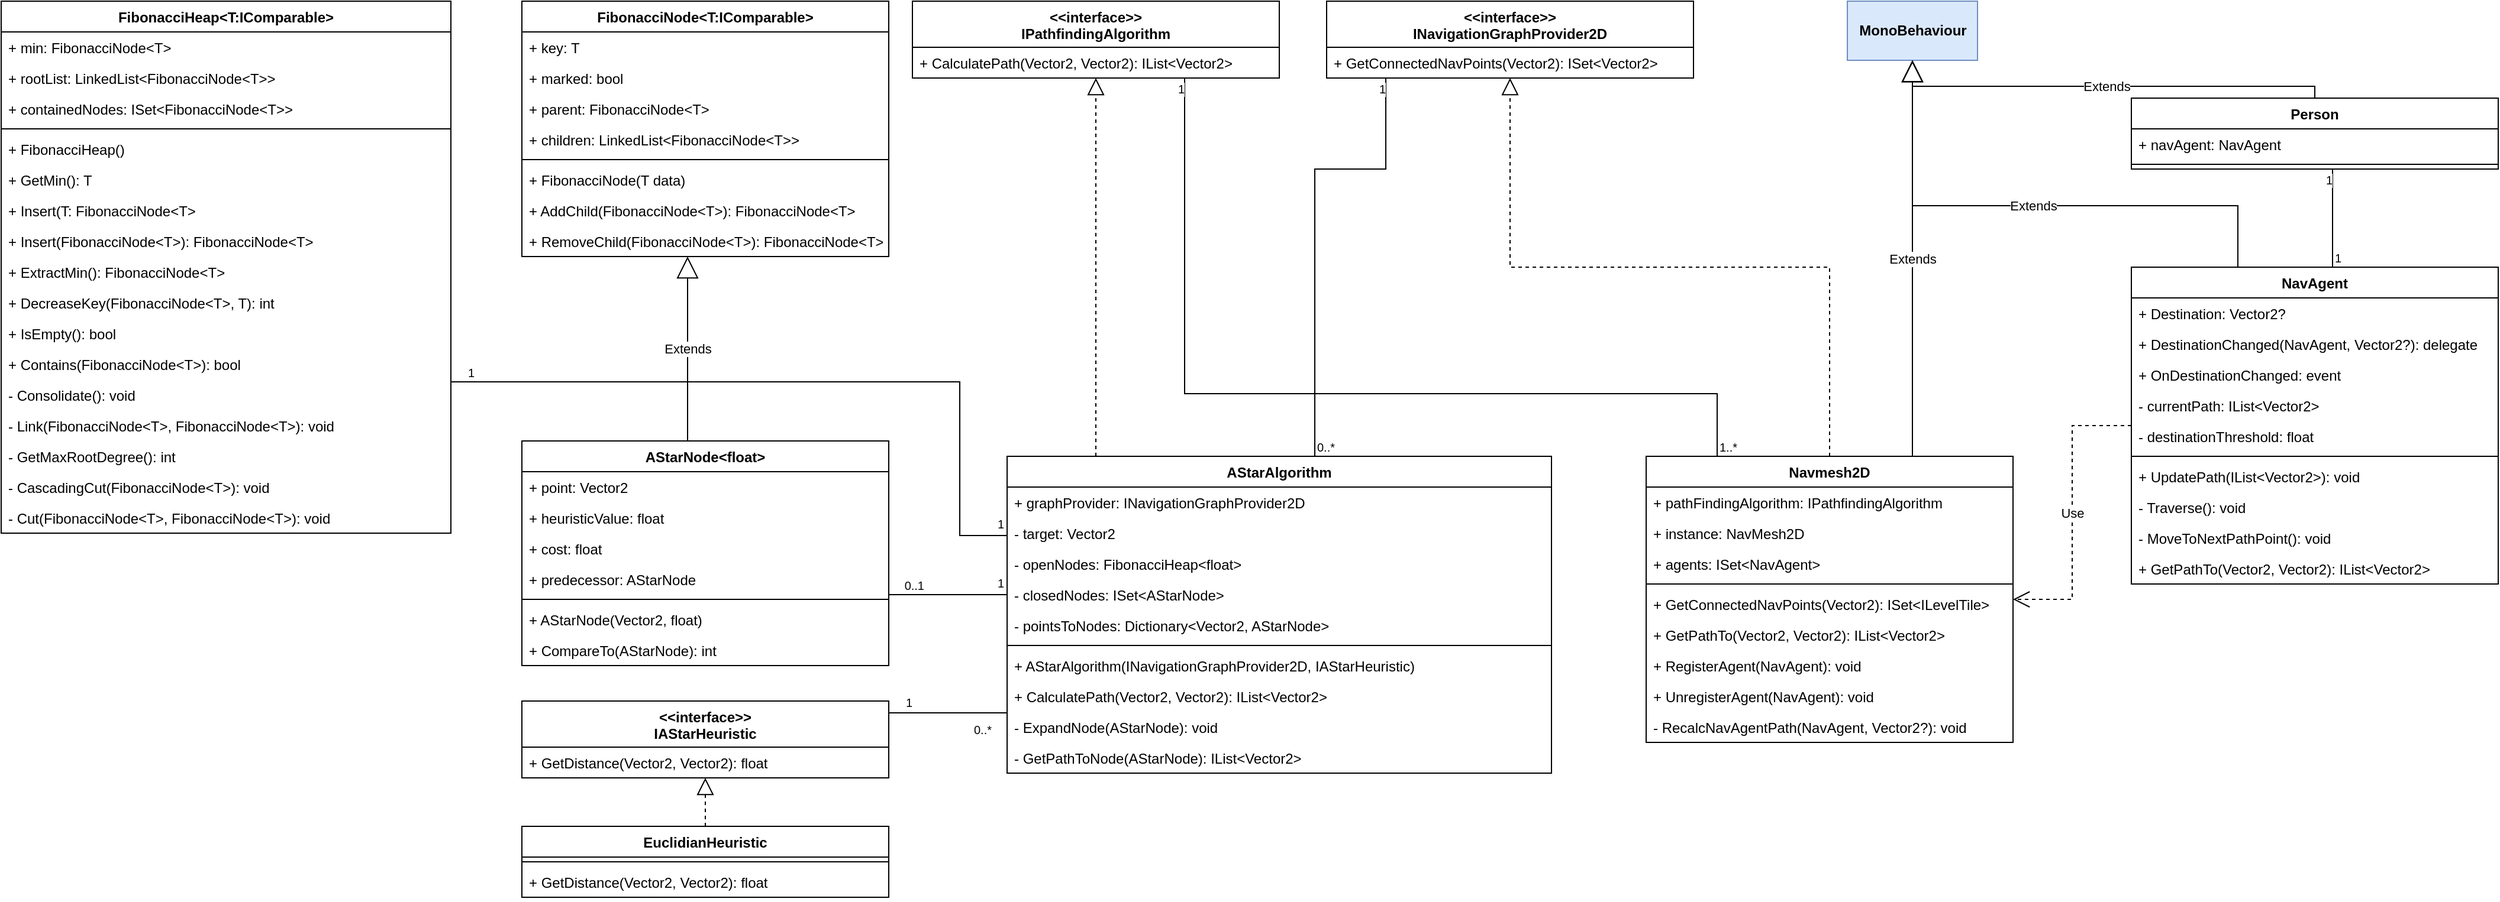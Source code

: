 <mxfile pages="1" version="11.2.8" type="device"><diagram id="6urIaaxvQdnRimiBS9U9" name="Page-1"><mxGraphModel dx="2062" dy="1151" grid="1" gridSize="10" guides="1" tooltips="1" connect="1" arrows="1" fold="1" page="1" pageScale="1" pageWidth="1169" pageHeight="827" math="0" shadow="0"><root><mxCell id="0"/><mxCell id="1" parent="0"/><mxCell id="Z6nswQgj0rCWHv9vWokq-5" value="FibonacciNode&lt;T:IComparable&gt;" style="swimlane;fontStyle=1;align=center;verticalAlign=top;childLayout=stackLayout;horizontal=1;startSize=26;horizontalStack=0;resizeParent=1;resizeParentMax=0;resizeLast=0;collapsible=1;marginBottom=0;" parent="1" vertex="1"><mxGeometry x="480" y="38" width="310" height="216" as="geometry"/></mxCell><mxCell id="Z6nswQgj0rCWHv9vWokq-6" value="+ key: T" style="text;strokeColor=none;fillColor=none;align=left;verticalAlign=top;spacingLeft=4;spacingRight=4;overflow=hidden;rotatable=0;points=[[0,0.5],[1,0.5]];portConstraint=eastwest;" parent="Z6nswQgj0rCWHv9vWokq-5" vertex="1"><mxGeometry y="26" width="310" height="26" as="geometry"/></mxCell><mxCell id="Z6nswQgj0rCWHv9vWokq-10" value="+ marked: bool" style="text;strokeColor=none;fillColor=none;align=left;verticalAlign=top;spacingLeft=4;spacingRight=4;overflow=hidden;rotatable=0;points=[[0,0.5],[1,0.5]];portConstraint=eastwest;" parent="Z6nswQgj0rCWHv9vWokq-5" vertex="1"><mxGeometry y="52" width="310" height="26" as="geometry"/></mxCell><mxCell id="Z6nswQgj0rCWHv9vWokq-9" value="+ parent: FibonacciNode&lt;T&gt;" style="text;strokeColor=none;fillColor=none;align=left;verticalAlign=top;spacingLeft=4;spacingRight=4;overflow=hidden;rotatable=0;points=[[0,0.5],[1,0.5]];portConstraint=eastwest;" parent="Z6nswQgj0rCWHv9vWokq-5" vertex="1"><mxGeometry y="78" width="310" height="26" as="geometry"/></mxCell><mxCell id="Z6nswQgj0rCWHv9vWokq-11" value="+ children: LinkedList&lt;FibonacciNode&lt;T&gt;&gt;" style="text;strokeColor=none;fillColor=none;align=left;verticalAlign=top;spacingLeft=4;spacingRight=4;overflow=hidden;rotatable=0;points=[[0,0.5],[1,0.5]];portConstraint=eastwest;" parent="Z6nswQgj0rCWHv9vWokq-5" vertex="1"><mxGeometry y="104" width="310" height="26" as="geometry"/></mxCell><mxCell id="Z6nswQgj0rCWHv9vWokq-7" value="" style="line;strokeWidth=1;fillColor=none;align=left;verticalAlign=middle;spacingTop=-1;spacingLeft=3;spacingRight=3;rotatable=0;labelPosition=right;points=[];portConstraint=eastwest;" parent="Z6nswQgj0rCWHv9vWokq-5" vertex="1"><mxGeometry y="130" width="310" height="8" as="geometry"/></mxCell><mxCell id="Z6nswQgj0rCWHv9vWokq-8" value="+ FibonacciNode(T data)" style="text;strokeColor=none;fillColor=none;align=left;verticalAlign=top;spacingLeft=4;spacingRight=4;overflow=hidden;rotatable=0;points=[[0,0.5],[1,0.5]];portConstraint=eastwest;" parent="Z6nswQgj0rCWHv9vWokq-5" vertex="1"><mxGeometry y="138" width="310" height="26" as="geometry"/></mxCell><mxCell id="Z6nswQgj0rCWHv9vWokq-12" value="+ AddChild(FibonacciNode&lt;T&gt;): FibonacciNode&lt;T&gt;" style="text;strokeColor=none;fillColor=none;align=left;verticalAlign=top;spacingLeft=4;spacingRight=4;overflow=hidden;rotatable=0;points=[[0,0.5],[1,0.5]];portConstraint=eastwest;" parent="Z6nswQgj0rCWHv9vWokq-5" vertex="1"><mxGeometry y="164" width="310" height="26" as="geometry"/></mxCell><mxCell id="Z6nswQgj0rCWHv9vWokq-13" value="+ RemoveChild(FibonacciNode&lt;T&gt;): FibonacciNode&lt;T&gt;" style="text;strokeColor=none;fillColor=none;align=left;verticalAlign=top;spacingLeft=4;spacingRight=4;overflow=hidden;rotatable=0;points=[[0,0.5],[1,0.5]];portConstraint=eastwest;" parent="Z6nswQgj0rCWHv9vWokq-5" vertex="1"><mxGeometry y="190" width="310" height="26" as="geometry"/></mxCell><mxCell id="Z6nswQgj0rCWHv9vWokq-14" value="FibonacciHeap&lt;T:IComparable&gt;" style="swimlane;fontStyle=1;align=center;verticalAlign=top;childLayout=stackLayout;horizontal=1;startSize=26;horizontalStack=0;resizeParent=1;resizeParentMax=0;resizeLast=0;collapsible=1;marginBottom=0;" parent="1" vertex="1"><mxGeometry x="40" y="38" width="380" height="450" as="geometry"/></mxCell><mxCell id="Z6nswQgj0rCWHv9vWokq-17" value="+ min: FibonacciNode&lt;T&gt;" style="text;strokeColor=none;fillColor=none;align=left;verticalAlign=top;spacingLeft=4;spacingRight=4;overflow=hidden;rotatable=0;points=[[0,0.5],[1,0.5]];portConstraint=eastwest;" parent="Z6nswQgj0rCWHv9vWokq-14" vertex="1"><mxGeometry y="26" width="380" height="26" as="geometry"/></mxCell><mxCell id="Z6nswQgj0rCWHv9vWokq-18" value="+ rootList: LinkedList&lt;FibonacciNode&lt;T&gt;&gt;" style="text;strokeColor=none;fillColor=none;align=left;verticalAlign=top;spacingLeft=4;spacingRight=4;overflow=hidden;rotatable=0;points=[[0,0.5],[1,0.5]];portConstraint=eastwest;" parent="Z6nswQgj0rCWHv9vWokq-14" vertex="1"><mxGeometry y="52" width="380" height="26" as="geometry"/></mxCell><mxCell id="Z6nswQgj0rCWHv9vWokq-23" value="+ containedNodes: ISet&lt;FibonacciNode&lt;T&gt;&gt;" style="text;strokeColor=none;fillColor=none;align=left;verticalAlign=top;spacingLeft=4;spacingRight=4;overflow=hidden;rotatable=0;points=[[0,0.5],[1,0.5]];portConstraint=eastwest;" parent="Z6nswQgj0rCWHv9vWokq-14" vertex="1"><mxGeometry y="78" width="380" height="26" as="geometry"/></mxCell><mxCell id="Z6nswQgj0rCWHv9vWokq-19" value="" style="line;strokeWidth=1;fillColor=none;align=left;verticalAlign=middle;spacingTop=-1;spacingLeft=3;spacingRight=3;rotatable=0;labelPosition=right;points=[];portConstraint=eastwest;" parent="Z6nswQgj0rCWHv9vWokq-14" vertex="1"><mxGeometry y="104" width="380" height="8" as="geometry"/></mxCell><mxCell id="Z6nswQgj0rCWHv9vWokq-20" value="+ FibonacciHeap()" style="text;strokeColor=none;fillColor=none;align=left;verticalAlign=top;spacingLeft=4;spacingRight=4;overflow=hidden;rotatable=0;points=[[0,0.5],[1,0.5]];portConstraint=eastwest;" parent="Z6nswQgj0rCWHv9vWokq-14" vertex="1"><mxGeometry y="112" width="380" height="26" as="geometry"/></mxCell><mxCell id="Z6nswQgj0rCWHv9vWokq-21" value="+ GetMin(): T" style="text;strokeColor=none;fillColor=none;align=left;verticalAlign=top;spacingLeft=4;spacingRight=4;overflow=hidden;rotatable=0;points=[[0,0.5],[1,0.5]];portConstraint=eastwest;" parent="Z6nswQgj0rCWHv9vWokq-14" vertex="1"><mxGeometry y="138" width="380" height="26" as="geometry"/></mxCell><mxCell id="Z6nswQgj0rCWHv9vWokq-24" value="+ Insert(T: FibonacciNode&lt;T&gt;" style="text;strokeColor=none;fillColor=none;align=left;verticalAlign=top;spacingLeft=4;spacingRight=4;overflow=hidden;rotatable=0;points=[[0,0.5],[1,0.5]];portConstraint=eastwest;" parent="Z6nswQgj0rCWHv9vWokq-14" vertex="1"><mxGeometry y="164" width="380" height="26" as="geometry"/></mxCell><mxCell id="Z6nswQgj0rCWHv9vWokq-22" value="+ Insert(FibonacciNode&lt;T&gt;): FibonacciNode&lt;T&gt;" style="text;strokeColor=none;fillColor=none;align=left;verticalAlign=top;spacingLeft=4;spacingRight=4;overflow=hidden;rotatable=0;points=[[0,0.5],[1,0.5]];portConstraint=eastwest;" parent="Z6nswQgj0rCWHv9vWokq-14" vertex="1"><mxGeometry y="190" width="380" height="26" as="geometry"/></mxCell><mxCell id="Z6nswQgj0rCWHv9vWokq-25" value="+ ExtractMin(): FibonacciNode&lt;T&gt;" style="text;strokeColor=none;fillColor=none;align=left;verticalAlign=top;spacingLeft=4;spacingRight=4;overflow=hidden;rotatable=0;points=[[0,0.5],[1,0.5]];portConstraint=eastwest;" parent="Z6nswQgj0rCWHv9vWokq-14" vertex="1"><mxGeometry y="216" width="380" height="26" as="geometry"/></mxCell><mxCell id="Z6nswQgj0rCWHv9vWokq-29" value="+ DecreaseKey(FibonacciNode&lt;T&gt;, T): int" style="text;strokeColor=none;fillColor=none;align=left;verticalAlign=top;spacingLeft=4;spacingRight=4;overflow=hidden;rotatable=0;points=[[0,0.5],[1,0.5]];portConstraint=eastwest;" parent="Z6nswQgj0rCWHv9vWokq-14" vertex="1"><mxGeometry y="242" width="380" height="26" as="geometry"/></mxCell><mxCell id="Z6nswQgj0rCWHv9vWokq-32" value="+ IsEmpty(): bool" style="text;strokeColor=none;fillColor=none;align=left;verticalAlign=top;spacingLeft=4;spacingRight=4;overflow=hidden;rotatable=0;points=[[0,0.5],[1,0.5]];portConstraint=eastwest;" parent="Z6nswQgj0rCWHv9vWokq-14" vertex="1"><mxGeometry y="268" width="380" height="26" as="geometry"/></mxCell><mxCell id="Z6nswQgj0rCWHv9vWokq-33" value="+ Contains(FibonacciNode&lt;T&gt;): bool" style="text;strokeColor=none;fillColor=none;align=left;verticalAlign=top;spacingLeft=4;spacingRight=4;overflow=hidden;rotatable=0;points=[[0,0.5],[1,0.5]];portConstraint=eastwest;" parent="Z6nswQgj0rCWHv9vWokq-14" vertex="1"><mxGeometry y="294" width="380" height="26" as="geometry"/></mxCell><mxCell id="Z6nswQgj0rCWHv9vWokq-26" value="- Consolidate(): void" style="text;strokeColor=none;fillColor=none;align=left;verticalAlign=top;spacingLeft=4;spacingRight=4;overflow=hidden;rotatable=0;points=[[0,0.5],[1,0.5]];portConstraint=eastwest;" parent="Z6nswQgj0rCWHv9vWokq-14" vertex="1"><mxGeometry y="320" width="380" height="26" as="geometry"/></mxCell><mxCell id="Z6nswQgj0rCWHv9vWokq-27" value="- Link(FibonacciNode&lt;T&gt;, FibonacciNode&lt;T&gt;): void" style="text;strokeColor=none;fillColor=none;align=left;verticalAlign=top;spacingLeft=4;spacingRight=4;overflow=hidden;rotatable=0;points=[[0,0.5],[1,0.5]];portConstraint=eastwest;" parent="Z6nswQgj0rCWHv9vWokq-14" vertex="1"><mxGeometry y="346" width="380" height="26" as="geometry"/></mxCell><mxCell id="Z6nswQgj0rCWHv9vWokq-28" value="- GetMaxRootDegree(): int" style="text;strokeColor=none;fillColor=none;align=left;verticalAlign=top;spacingLeft=4;spacingRight=4;overflow=hidden;rotatable=0;points=[[0,0.5],[1,0.5]];portConstraint=eastwest;" parent="Z6nswQgj0rCWHv9vWokq-14" vertex="1"><mxGeometry y="372" width="380" height="26" as="geometry"/></mxCell><mxCell id="Z6nswQgj0rCWHv9vWokq-30" value="- CascadingCut(FibonacciNode&lt;T&gt;): void" style="text;strokeColor=none;fillColor=none;align=left;verticalAlign=top;spacingLeft=4;spacingRight=4;overflow=hidden;rotatable=0;points=[[0,0.5],[1,0.5]];portConstraint=eastwest;" parent="Z6nswQgj0rCWHv9vWokq-14" vertex="1"><mxGeometry y="398" width="380" height="26" as="geometry"/></mxCell><mxCell id="Z6nswQgj0rCWHv9vWokq-31" value="- Cut(FibonacciNode&lt;T&gt;, FibonacciNode&lt;T&gt;): void" style="text;strokeColor=none;fillColor=none;align=left;verticalAlign=top;spacingLeft=4;spacingRight=4;overflow=hidden;rotatable=0;points=[[0,0.5],[1,0.5]];portConstraint=eastwest;" parent="Z6nswQgj0rCWHv9vWokq-14" vertex="1"><mxGeometry y="424" width="380" height="26" as="geometry"/></mxCell><mxCell id="Z6nswQgj0rCWHv9vWokq-34" value="AStarNode&lt;float&gt;" style="swimlane;fontStyle=1;align=center;verticalAlign=top;childLayout=stackLayout;horizontal=1;startSize=26;horizontalStack=0;resizeParent=1;resizeParentMax=0;resizeLast=0;collapsible=1;marginBottom=0;" parent="1" vertex="1"><mxGeometry x="480" y="410" width="310" height="190" as="geometry"/></mxCell><mxCell id="Z6nswQgj0rCWHv9vWokq-35" value="+ point: Vector2" style="text;strokeColor=none;fillColor=none;align=left;verticalAlign=top;spacingLeft=4;spacingRight=4;overflow=hidden;rotatable=0;points=[[0,0.5],[1,0.5]];portConstraint=eastwest;" parent="Z6nswQgj0rCWHv9vWokq-34" vertex="1"><mxGeometry y="26" width="310" height="26" as="geometry"/></mxCell><mxCell id="Z6nswQgj0rCWHv9vWokq-36" value="+ heuristicValue: float" style="text;strokeColor=none;fillColor=none;align=left;verticalAlign=top;spacingLeft=4;spacingRight=4;overflow=hidden;rotatable=0;points=[[0,0.5],[1,0.5]];portConstraint=eastwest;" parent="Z6nswQgj0rCWHv9vWokq-34" vertex="1"><mxGeometry y="52" width="310" height="26" as="geometry"/></mxCell><mxCell id="Z6nswQgj0rCWHv9vWokq-37" value="+ cost: float" style="text;strokeColor=none;fillColor=none;align=left;verticalAlign=top;spacingLeft=4;spacingRight=4;overflow=hidden;rotatable=0;points=[[0,0.5],[1,0.5]];portConstraint=eastwest;" parent="Z6nswQgj0rCWHv9vWokq-34" vertex="1"><mxGeometry y="78" width="310" height="26" as="geometry"/></mxCell><mxCell id="Z6nswQgj0rCWHv9vWokq-44" value="+ predecessor: AStarNode" style="text;strokeColor=none;fillColor=none;align=left;verticalAlign=top;spacingLeft=4;spacingRight=4;overflow=hidden;rotatable=0;points=[[0,0.5],[1,0.5]];portConstraint=eastwest;" parent="Z6nswQgj0rCWHv9vWokq-34" vertex="1"><mxGeometry y="104" width="310" height="26" as="geometry"/></mxCell><mxCell id="Z6nswQgj0rCWHv9vWokq-39" value="" style="line;strokeWidth=1;fillColor=none;align=left;verticalAlign=middle;spacingTop=-1;spacingLeft=3;spacingRight=3;rotatable=0;labelPosition=right;points=[];portConstraint=eastwest;" parent="Z6nswQgj0rCWHv9vWokq-34" vertex="1"><mxGeometry y="130" width="310" height="8" as="geometry"/></mxCell><mxCell id="7oXyHDRV0Cm59kHXF1en-1" value="+ AStarNode(Vector2, float)" style="text;strokeColor=none;fillColor=none;align=left;verticalAlign=top;spacingLeft=4;spacingRight=4;overflow=hidden;rotatable=0;points=[[0,0.5],[1,0.5]];portConstraint=eastwest;" parent="Z6nswQgj0rCWHv9vWokq-34" vertex="1"><mxGeometry y="138" width="310" height="26" as="geometry"/></mxCell><mxCell id="Z6nswQgj0rCWHv9vWokq-40" value="+ CompareTo(AStarNode): int" style="text;strokeColor=none;fillColor=none;align=left;verticalAlign=top;spacingLeft=4;spacingRight=4;overflow=hidden;rotatable=0;points=[[0,0.5],[1,0.5]];portConstraint=eastwest;" parent="Z6nswQgj0rCWHv9vWokq-34" vertex="1"><mxGeometry y="164" width="310" height="26" as="geometry"/></mxCell><mxCell id="Z6nswQgj0rCWHv9vWokq-43" value="Extends" style="endArrow=block;endSize=16;endFill=0;html=1;edgeStyle=orthogonalEdgeStyle;rounded=0;" parent="1" source="Z6nswQgj0rCWHv9vWokq-34" target="Z6nswQgj0rCWHv9vWokq-5" edge="1"><mxGeometry width="160" relative="1" as="geometry"><mxPoint x="800" y="330" as="sourcePoint"/><mxPoint x="960" y="330" as="targetPoint"/><Array as="points"><mxPoint x="620" y="332"/><mxPoint x="620" y="332"/></Array></mxGeometry></mxCell><mxCell id="Z6nswQgj0rCWHv9vWokq-45" value="&lt;&lt;interface&gt;&gt;&#xA;IPathfindingAlgorithm" style="swimlane;fontStyle=1;align=center;verticalAlign=top;childLayout=stackLayout;horizontal=1;startSize=39;horizontalStack=0;resizeParent=1;resizeParentMax=0;resizeLast=0;collapsible=1;marginBottom=0;" parent="1" vertex="1"><mxGeometry x="810" y="38" width="310" height="65" as="geometry"/></mxCell><mxCell id="Z6nswQgj0rCWHv9vWokq-53" value="+ CalculatePath(Vector2, Vector2): IList&lt;Vector2&gt;" style="text;strokeColor=none;fillColor=none;align=left;verticalAlign=top;spacingLeft=4;spacingRight=4;overflow=hidden;rotatable=0;points=[[0,0.5],[1,0.5]];portConstraint=eastwest;" parent="Z6nswQgj0rCWHv9vWokq-45" vertex="1"><mxGeometry y="39" width="310" height="26" as="geometry"/></mxCell><mxCell id="7oXyHDRV0Cm59kHXF1en-10" value="Navmesh2D" style="swimlane;fontStyle=1;align=center;verticalAlign=top;childLayout=stackLayout;horizontal=1;startSize=26;horizontalStack=0;resizeParent=1;resizeParentMax=0;resizeLast=0;collapsible=1;marginBottom=0;" parent="1" vertex="1"><mxGeometry x="1430" y="423" width="310" height="242" as="geometry"/></mxCell><mxCell id="QWU-CwP3n7n4FhTJ_CoD-17" value="+ pathFindingAlgorithm: IPathfindingAlgorithm" style="text;strokeColor=none;fillColor=none;align=left;verticalAlign=top;spacingLeft=4;spacingRight=4;overflow=hidden;rotatable=0;points=[[0,0.5],[1,0.5]];portConstraint=eastwest;" parent="7oXyHDRV0Cm59kHXF1en-10" vertex="1"><mxGeometry y="26" width="310" height="26" as="geometry"/></mxCell><mxCell id="QWU-CwP3n7n4FhTJ_CoD-26" value="+ instance: NavMesh2D" style="text;strokeColor=none;fillColor=none;align=left;verticalAlign=top;spacingLeft=4;spacingRight=4;overflow=hidden;rotatable=0;points=[[0,0.5],[1,0.5]];portConstraint=eastwest;" parent="7oXyHDRV0Cm59kHXF1en-10" vertex="1"><mxGeometry y="52" width="310" height="26" as="geometry"/></mxCell><mxCell id="7oXyHDRV0Cm59kHXF1en-61" value="+ agents: ISet&lt;NavAgent&gt;" style="text;strokeColor=none;fillColor=none;align=left;verticalAlign=top;spacingLeft=4;spacingRight=4;overflow=hidden;rotatable=0;points=[[0,0.5],[1,0.5]];portConstraint=eastwest;" parent="7oXyHDRV0Cm59kHXF1en-10" vertex="1"><mxGeometry y="78" width="310" height="26" as="geometry"/></mxCell><mxCell id="7oXyHDRV0Cm59kHXF1en-15" value="" style="line;strokeWidth=1;fillColor=none;align=left;verticalAlign=middle;spacingTop=-1;spacingLeft=3;spacingRight=3;rotatable=0;labelPosition=right;points=[];portConstraint=eastwest;" parent="7oXyHDRV0Cm59kHXF1en-10" vertex="1"><mxGeometry y="104" width="310" height="8" as="geometry"/></mxCell><mxCell id="7oXyHDRV0Cm59kHXF1en-27" value="+ GetConnectedNavPoints(Vector2): ISet&lt;ILevelTile&gt;" style="text;strokeColor=none;fillColor=none;align=left;verticalAlign=top;spacingLeft=4;spacingRight=4;overflow=hidden;rotatable=0;points=[[0,0.5],[1,0.5]];portConstraint=eastwest;" parent="7oXyHDRV0Cm59kHXF1en-10" vertex="1"><mxGeometry y="112" width="310" height="26" as="geometry"/></mxCell><mxCell id="7oXyHDRV0Cm59kHXF1en-26" value="+ GetPathTo(Vector2, Vector2): IList&lt;Vector2&gt;" style="text;strokeColor=none;fillColor=none;align=left;verticalAlign=top;spacingLeft=4;spacingRight=4;overflow=hidden;rotatable=0;points=[[0,0.5],[1,0.5]];portConstraint=eastwest;" parent="7oXyHDRV0Cm59kHXF1en-10" vertex="1"><mxGeometry y="138" width="310" height="26" as="geometry"/></mxCell><mxCell id="QWU-CwP3n7n4FhTJ_CoD-16" value="+ RegisterAgent(NavAgent): void" style="text;strokeColor=none;fillColor=none;align=left;verticalAlign=top;spacingLeft=4;spacingRight=4;overflow=hidden;rotatable=0;points=[[0,0.5],[1,0.5]];portConstraint=eastwest;" parent="7oXyHDRV0Cm59kHXF1en-10" vertex="1"><mxGeometry y="164" width="310" height="26" as="geometry"/></mxCell><mxCell id="QWU-CwP3n7n4FhTJ_CoD-25" value="+ UnregisterAgent(NavAgent): void" style="text;strokeColor=none;fillColor=none;align=left;verticalAlign=top;spacingLeft=4;spacingRight=4;overflow=hidden;rotatable=0;points=[[0,0.5],[1,0.5]];portConstraint=eastwest;" parent="7oXyHDRV0Cm59kHXF1en-10" vertex="1"><mxGeometry y="190" width="310" height="26" as="geometry"/></mxCell><mxCell id="QWU-CwP3n7n4FhTJ_CoD-24" value="- RecalcNavAgentPath(NavAgent, Vector2?): void" style="text;strokeColor=none;fillColor=none;align=left;verticalAlign=top;spacingLeft=4;spacingRight=4;overflow=hidden;rotatable=0;points=[[0,0.5],[1,0.5]];portConstraint=eastwest;" parent="7oXyHDRV0Cm59kHXF1en-10" vertex="1"><mxGeometry y="216" width="310" height="26" as="geometry"/></mxCell><mxCell id="7oXyHDRV0Cm59kHXF1en-18" value="" style="endArrow=block;dashed=1;endFill=0;endSize=12;html=1;edgeStyle=orthogonalEdgeStyle;rounded=0;" parent="1" source="7oXyHDRV0Cm59kHXF1en-22" target="Z6nswQgj0rCWHv9vWokq-45" edge="1"><mxGeometry width="160" relative="1" as="geometry"><mxPoint x="1030" y="230" as="sourcePoint"/><mxPoint x="1190" y="230" as="targetPoint"/><Array as="points"><mxPoint x="965" y="370"/><mxPoint x="965" y="370"/></Array></mxGeometry></mxCell><mxCell id="7oXyHDRV0Cm59kHXF1en-19" value="&lt;&lt;interface&gt;&gt;&#xA;INavigationGraphProvider2D" style="swimlane;fontStyle=1;align=center;verticalAlign=top;childLayout=stackLayout;horizontal=1;startSize=39;horizontalStack=0;resizeParent=1;resizeParentMax=0;resizeLast=0;collapsible=1;marginBottom=0;" parent="1" vertex="1"><mxGeometry x="1160" y="38" width="310" height="65" as="geometry"/></mxCell><mxCell id="7oXyHDRV0Cm59kHXF1en-20" value="+ GetConnectedNavPoints(Vector2): ISet&lt;Vector2&gt;" style="text;strokeColor=none;fillColor=none;align=left;verticalAlign=top;spacingLeft=4;spacingRight=4;overflow=hidden;rotatable=0;points=[[0,0.5],[1,0.5]];portConstraint=eastwest;" parent="7oXyHDRV0Cm59kHXF1en-19" vertex="1"><mxGeometry y="39" width="310" height="26" as="geometry"/></mxCell><mxCell id="7oXyHDRV0Cm59kHXF1en-22" value="AStarAlgorithm" style="swimlane;fontStyle=1;align=center;verticalAlign=top;childLayout=stackLayout;horizontal=1;startSize=26;horizontalStack=0;resizeParent=1;resizeParentMax=0;resizeLast=0;collapsible=1;marginBottom=0;" parent="1" vertex="1"><mxGeometry x="890" y="423" width="460" height="268" as="geometry"/></mxCell><mxCell id="7oXyHDRV0Cm59kHXF1en-38" value="+ graphProvider: INavigationGraphProvider2D" style="text;strokeColor=none;fillColor=none;align=left;verticalAlign=top;spacingLeft=4;spacingRight=4;overflow=hidden;rotatable=0;points=[[0,0.5],[1,0.5]];portConstraint=eastwest;" parent="7oXyHDRV0Cm59kHXF1en-22" vertex="1"><mxGeometry y="26" width="460" height="26" as="geometry"/></mxCell><mxCell id="7oXyHDRV0Cm59kHXF1en-50" value="- target: Vector2" style="text;strokeColor=none;fillColor=none;align=left;verticalAlign=top;spacingLeft=4;spacingRight=4;overflow=hidden;rotatable=0;points=[[0,0.5],[1,0.5]];portConstraint=eastwest;" parent="7oXyHDRV0Cm59kHXF1en-22" vertex="1"><mxGeometry y="52" width="460" height="26" as="geometry"/></mxCell><mxCell id="7oXyHDRV0Cm59kHXF1en-51" value="- openNodes: FibonacciHeap&lt;float&gt;" style="text;strokeColor=none;fillColor=none;align=left;verticalAlign=top;spacingLeft=4;spacingRight=4;overflow=hidden;rotatable=0;points=[[0,0.5],[1,0.5]];portConstraint=eastwest;" parent="7oXyHDRV0Cm59kHXF1en-22" vertex="1"><mxGeometry y="78" width="460" height="26" as="geometry"/></mxCell><mxCell id="7oXyHDRV0Cm59kHXF1en-55" value="- closedNodes: ISet&lt;AStarNode&gt;" style="text;strokeColor=none;fillColor=none;align=left;verticalAlign=top;spacingLeft=4;spacingRight=4;overflow=hidden;rotatable=0;points=[[0,0.5],[1,0.5]];portConstraint=eastwest;" parent="7oXyHDRV0Cm59kHXF1en-22" vertex="1"><mxGeometry y="104" width="460" height="26" as="geometry"/></mxCell><mxCell id="7oXyHDRV0Cm59kHXF1en-59" value="- pointsToNodes: Dictionary&lt;Vector2, AStarNode&gt;" style="text;strokeColor=none;fillColor=none;align=left;verticalAlign=top;spacingLeft=4;spacingRight=4;overflow=hidden;rotatable=0;points=[[0,0.5],[1,0.5]];portConstraint=eastwest;" parent="7oXyHDRV0Cm59kHXF1en-22" vertex="1"><mxGeometry y="130" width="460" height="26" as="geometry"/></mxCell><mxCell id="7oXyHDRV0Cm59kHXF1en-23" value="" style="line;strokeWidth=1;fillColor=none;align=left;verticalAlign=middle;spacingTop=-1;spacingLeft=3;spacingRight=3;rotatable=0;labelPosition=right;points=[];portConstraint=eastwest;" parent="7oXyHDRV0Cm59kHXF1en-22" vertex="1"><mxGeometry y="156" width="460" height="8" as="geometry"/></mxCell><mxCell id="7oXyHDRV0Cm59kHXF1en-24" value="+ AStarAlgorithm(INavigationGraphProvider2D, IAStarHeuristic)" style="text;strokeColor=none;fillColor=none;align=left;verticalAlign=top;spacingLeft=4;spacingRight=4;overflow=hidden;rotatable=0;points=[[0,0.5],[1,0.5]];portConstraint=eastwest;" parent="7oXyHDRV0Cm59kHXF1en-22" vertex="1"><mxGeometry y="164" width="460" height="26" as="geometry"/></mxCell><mxCell id="7oXyHDRV0Cm59kHXF1en-60" value="+ CalculatePath(Vector2, Vector2): IList&lt;Vector2&gt;" style="text;strokeColor=none;fillColor=none;align=left;verticalAlign=top;spacingLeft=4;spacingRight=4;overflow=hidden;rotatable=0;points=[[0,0.5],[1,0.5]];portConstraint=eastwest;" parent="7oXyHDRV0Cm59kHXF1en-22" vertex="1"><mxGeometry y="190" width="460" height="26" as="geometry"/></mxCell><mxCell id="7oXyHDRV0Cm59kHXF1en-65" value="- ExpandNode(AStarNode): void" style="text;strokeColor=none;fillColor=none;align=left;verticalAlign=top;spacingLeft=4;spacingRight=4;overflow=hidden;rotatable=0;points=[[0,0.5],[1,0.5]];portConstraint=eastwest;" parent="7oXyHDRV0Cm59kHXF1en-22" vertex="1"><mxGeometry y="216" width="460" height="26" as="geometry"/></mxCell><mxCell id="7oXyHDRV0Cm59kHXF1en-66" value="- GetPathToNode(AStarNode): IList&lt;Vector2&gt;" style="text;strokeColor=none;fillColor=none;align=left;verticalAlign=top;spacingLeft=4;spacingRight=4;overflow=hidden;rotatable=0;points=[[0,0.5],[1,0.5]];portConstraint=eastwest;" parent="7oXyHDRV0Cm59kHXF1en-22" vertex="1"><mxGeometry y="242" width="460" height="26" as="geometry"/></mxCell><mxCell id="7oXyHDRV0Cm59kHXF1en-25" value="" style="endArrow=block;dashed=1;endFill=0;endSize=12;html=1;edgeStyle=orthogonalEdgeStyle;rounded=0;" parent="1" source="7oXyHDRV0Cm59kHXF1en-10" target="7oXyHDRV0Cm59kHXF1en-19" edge="1"><mxGeometry width="160" relative="1" as="geometry"><mxPoint x="975" y="433" as="sourcePoint"/><mxPoint x="975" y="113" as="targetPoint"/></mxGeometry></mxCell><mxCell id="7oXyHDRV0Cm59kHXF1en-31" value="MonoBehaviour" style="html=1;fillColor=#dae8fc;strokeColor=#6c8ebf;fontStyle=1" parent="1" vertex="1"><mxGeometry x="1600" y="38" width="110" height="50" as="geometry"/></mxCell><mxCell id="7oXyHDRV0Cm59kHXF1en-32" value="Extends" style="endArrow=block;endSize=16;endFill=0;html=1;edgeStyle=orthogonalEdgeStyle;rounded=0;" parent="1" source="7oXyHDRV0Cm59kHXF1en-10" target="7oXyHDRV0Cm59kHXF1en-31" edge="1"><mxGeometry width="160" relative="1" as="geometry"><mxPoint x="630" y="420" as="sourcePoint"/><mxPoint x="630" y="264" as="targetPoint"/><Array as="points"><mxPoint x="1655" y="350"/><mxPoint x="1655" y="350"/></Array></mxGeometry></mxCell><mxCell id="7oXyHDRV0Cm59kHXF1en-34" value="" style="endArrow=none;html=1;edgeStyle=orthogonalEdgeStyle;rounded=0;" parent="1" source="7oXyHDRV0Cm59kHXF1en-22" target="7oXyHDRV0Cm59kHXF1en-19" edge="1"><mxGeometry relative="1" as="geometry"><mxPoint x="1080" y="240" as="sourcePoint"/><mxPoint x="1240" y="240" as="targetPoint"/><Array as="points"><mxPoint x="1150" y="180"/><mxPoint x="1210" y="180"/></Array></mxGeometry></mxCell><mxCell id="7oXyHDRV0Cm59kHXF1en-35" value="0..*" style="resizable=0;html=1;align=left;verticalAlign=bottom;labelBackgroundColor=#ffffff;fontSize=10;" parent="7oXyHDRV0Cm59kHXF1en-34" connectable="0" vertex="1"><mxGeometry x="-1" relative="1" as="geometry"/></mxCell><mxCell id="7oXyHDRV0Cm59kHXF1en-36" value="1" style="resizable=0;html=1;align=right;verticalAlign=bottom;labelBackgroundColor=#ffffff;fontSize=10;" parent="7oXyHDRV0Cm59kHXF1en-34" connectable="0" vertex="1"><mxGeometry x="1" relative="1" as="geometry"><mxPoint y="17" as="offset"/></mxGeometry></mxCell><mxCell id="7oXyHDRV0Cm59kHXF1en-39" value="&lt;&lt;interface&gt;&gt;&#xA;IAStarHeuristic" style="swimlane;fontStyle=1;align=center;verticalAlign=top;childLayout=stackLayout;horizontal=1;startSize=39;horizontalStack=0;resizeParent=1;resizeParentMax=0;resizeLast=0;collapsible=1;marginBottom=0;" parent="1" vertex="1"><mxGeometry x="480" y="630" width="310" height="65" as="geometry"/></mxCell><mxCell id="7oXyHDRV0Cm59kHXF1en-45" value="+ GetDistance(Vector2, Vector2): float" style="text;strokeColor=none;fillColor=none;align=left;verticalAlign=top;spacingLeft=4;spacingRight=4;overflow=hidden;rotatable=0;points=[[0,0.5],[1,0.5]];portConstraint=eastwest;" parent="7oXyHDRV0Cm59kHXF1en-39" vertex="1"><mxGeometry y="39" width="310" height="26" as="geometry"/></mxCell><mxCell id="7oXyHDRV0Cm59kHXF1en-41" value="EuclidianHeuristic" style="swimlane;fontStyle=1;align=center;verticalAlign=top;childLayout=stackLayout;horizontal=1;startSize=26;horizontalStack=0;resizeParent=1;resizeParentMax=0;resizeLast=0;collapsible=1;marginBottom=0;" parent="1" vertex="1"><mxGeometry x="480" y="736" width="310" height="60" as="geometry"/></mxCell><mxCell id="7oXyHDRV0Cm59kHXF1en-43" value="" style="line;strokeWidth=1;fillColor=none;align=left;verticalAlign=middle;spacingTop=-1;spacingLeft=3;spacingRight=3;rotatable=0;labelPosition=right;points=[];portConstraint=eastwest;" parent="7oXyHDRV0Cm59kHXF1en-41" vertex="1"><mxGeometry y="26" width="310" height="8" as="geometry"/></mxCell><mxCell id="7oXyHDRV0Cm59kHXF1en-40" value="+ GetDistance(Vector2, Vector2): float" style="text;strokeColor=none;fillColor=none;align=left;verticalAlign=top;spacingLeft=4;spacingRight=4;overflow=hidden;rotatable=0;points=[[0,0.5],[1,0.5]];portConstraint=eastwest;" parent="7oXyHDRV0Cm59kHXF1en-41" vertex="1"><mxGeometry y="34" width="310" height="26" as="geometry"/></mxCell><mxCell id="7oXyHDRV0Cm59kHXF1en-46" value="" style="endArrow=block;dashed=1;endFill=0;endSize=12;html=1;edgeStyle=orthogonalEdgeStyle;rounded=0;" parent="1" source="7oXyHDRV0Cm59kHXF1en-41" target="7oXyHDRV0Cm59kHXF1en-39" edge="1"><mxGeometry width="160" relative="1" as="geometry"><mxPoint x="1325" y="433" as="sourcePoint"/><mxPoint x="1325" y="113" as="targetPoint"/></mxGeometry></mxCell><mxCell id="7oXyHDRV0Cm59kHXF1en-47" value="" style="endArrow=none;html=1;edgeStyle=orthogonalEdgeStyle;rounded=0;" parent="1" source="7oXyHDRV0Cm59kHXF1en-22" target="7oXyHDRV0Cm59kHXF1en-39" edge="1"><mxGeometry relative="1" as="geometry"><mxPoint x="1060" y="433" as="sourcePoint"/><mxPoint x="1220" y="113" as="targetPoint"/><Array as="points"><mxPoint x="830" y="640"/><mxPoint x="830" y="640"/></Array></mxGeometry></mxCell><mxCell id="7oXyHDRV0Cm59kHXF1en-48" value="0..*" style="resizable=0;html=1;align=left;verticalAlign=bottom;labelBackgroundColor=#ffffff;fontSize=10;" parent="7oXyHDRV0Cm59kHXF1en-47" connectable="0" vertex="1"><mxGeometry x="-1" relative="1" as="geometry"><mxPoint x="-30" y="22.5" as="offset"/></mxGeometry></mxCell><mxCell id="7oXyHDRV0Cm59kHXF1en-49" value="1" style="resizable=0;html=1;align=right;verticalAlign=bottom;labelBackgroundColor=#ffffff;fontSize=10;" parent="7oXyHDRV0Cm59kHXF1en-47" connectable="0" vertex="1"><mxGeometry x="1" relative="1" as="geometry"><mxPoint x="20" y="-1" as="offset"/></mxGeometry></mxCell><mxCell id="7oXyHDRV0Cm59kHXF1en-52" value="" style="endArrow=none;html=1;edgeStyle=orthogonalEdgeStyle;rounded=0;" parent="1" source="7oXyHDRV0Cm59kHXF1en-22" target="Z6nswQgj0rCWHv9vWokq-14" edge="1"><mxGeometry relative="1" as="geometry"><mxPoint x="960" y="571" as="sourcePoint"/><mxPoint x="800" y="673" as="targetPoint"/><Array as="points"><mxPoint x="850" y="490"/><mxPoint x="850" y="360"/></Array></mxGeometry></mxCell><mxCell id="7oXyHDRV0Cm59kHXF1en-53" value="1" style="resizable=0;html=1;align=left;verticalAlign=bottom;labelBackgroundColor=#ffffff;fontSize=10;" parent="7oXyHDRV0Cm59kHXF1en-52" connectable="0" vertex="1"><mxGeometry x="-1" relative="1" as="geometry"><mxPoint x="-10" y="-2" as="offset"/></mxGeometry></mxCell><mxCell id="7oXyHDRV0Cm59kHXF1en-54" value="1" style="resizable=0;html=1;align=right;verticalAlign=bottom;labelBackgroundColor=#ffffff;fontSize=10;" parent="7oXyHDRV0Cm59kHXF1en-52" connectable="0" vertex="1"><mxGeometry x="1" relative="1" as="geometry"><mxPoint x="20" as="offset"/></mxGeometry></mxCell><mxCell id="7oXyHDRV0Cm59kHXF1en-56" value="" style="endArrow=none;html=1;edgeStyle=orthogonalEdgeStyle;rounded=0;" parent="1" source="7oXyHDRV0Cm59kHXF1en-22" target="Z6nswQgj0rCWHv9vWokq-34" edge="1"><mxGeometry relative="1" as="geometry"><mxPoint x="900" y="500" as="sourcePoint"/><mxPoint x="430" y="370" as="targetPoint"/><Array as="points"><mxPoint x="860" y="540"/><mxPoint x="860" y="540"/></Array></mxGeometry></mxCell><mxCell id="7oXyHDRV0Cm59kHXF1en-57" value="1" style="resizable=0;html=1;align=left;verticalAlign=bottom;labelBackgroundColor=#ffffff;fontSize=10;" parent="7oXyHDRV0Cm59kHXF1en-56" connectable="0" vertex="1"><mxGeometry x="-1" relative="1" as="geometry"><mxPoint x="-10" y="-2" as="offset"/></mxGeometry></mxCell><mxCell id="7oXyHDRV0Cm59kHXF1en-58" value="0..1" style="resizable=0;html=1;align=right;verticalAlign=bottom;labelBackgroundColor=#ffffff;fontSize=10;" parent="7oXyHDRV0Cm59kHXF1en-56" connectable="0" vertex="1"><mxGeometry x="1" relative="1" as="geometry"><mxPoint x="30" as="offset"/></mxGeometry></mxCell><mxCell id="7oXyHDRV0Cm59kHXF1en-62" value="" style="endArrow=none;html=1;edgeStyle=orthogonalEdgeStyle;rounded=0;" parent="1" source="7oXyHDRV0Cm59kHXF1en-10" target="Z6nswQgj0rCWHv9vWokq-45" edge="1"><mxGeometry relative="1" as="geometry"><mxPoint x="1160" y="433" as="sourcePoint"/><mxPoint x="1220" y="113" as="targetPoint"/><Array as="points"><mxPoint x="1490" y="370"/><mxPoint x="1040" y="370"/></Array></mxGeometry></mxCell><mxCell id="7oXyHDRV0Cm59kHXF1en-63" value="&lt;div&gt;1..*&lt;/div&gt;" style="resizable=0;html=1;align=left;verticalAlign=bottom;labelBackgroundColor=#ffffff;fontSize=10;" parent="7oXyHDRV0Cm59kHXF1en-62" connectable="0" vertex="1"><mxGeometry x="-1" relative="1" as="geometry"/></mxCell><mxCell id="7oXyHDRV0Cm59kHXF1en-64" value="1" style="resizable=0;html=1;align=right;verticalAlign=bottom;labelBackgroundColor=#ffffff;fontSize=10;" parent="7oXyHDRV0Cm59kHXF1en-62" connectable="0" vertex="1"><mxGeometry x="1" relative="1" as="geometry"><mxPoint y="17" as="offset"/></mxGeometry></mxCell><mxCell id="QWU-CwP3n7n4FhTJ_CoD-1" value="NavAgent" style="swimlane;fontStyle=1;align=center;verticalAlign=top;childLayout=stackLayout;horizontal=1;startSize=26;horizontalStack=0;resizeParent=1;resizeParentMax=0;resizeLast=0;collapsible=1;marginBottom=0;" parent="1" vertex="1"><mxGeometry x="1840" y="263" width="310" height="268" as="geometry"/></mxCell><mxCell id="QWU-CwP3n7n4FhTJ_CoD-2" value="+ Destination: Vector2?" style="text;strokeColor=none;fillColor=none;align=left;verticalAlign=top;spacingLeft=4;spacingRight=4;overflow=hidden;rotatable=0;points=[[0,0.5],[1,0.5]];portConstraint=eastwest;" parent="QWU-CwP3n7n4FhTJ_CoD-1" vertex="1"><mxGeometry y="26" width="310" height="26" as="geometry"/></mxCell><mxCell id="QWU-CwP3n7n4FhTJ_CoD-19" value="+ DestinationChanged(NavAgent, Vector2?): delegate" style="text;strokeColor=none;fillColor=none;align=left;verticalAlign=top;spacingLeft=4;spacingRight=4;overflow=hidden;rotatable=0;points=[[0,0.5],[1,0.5]];portConstraint=eastwest;" parent="QWU-CwP3n7n4FhTJ_CoD-1" vertex="1"><mxGeometry y="52" width="310" height="26" as="geometry"/></mxCell><mxCell id="QWU-CwP3n7n4FhTJ_CoD-20" value="+ OnDestinationChanged: event" style="text;strokeColor=none;fillColor=none;align=left;verticalAlign=top;spacingLeft=4;spacingRight=4;overflow=hidden;rotatable=0;points=[[0,0.5],[1,0.5]];portConstraint=eastwest;" parent="QWU-CwP3n7n4FhTJ_CoD-1" vertex="1"><mxGeometry y="78" width="310" height="26" as="geometry"/></mxCell><mxCell id="QWU-CwP3n7n4FhTJ_CoD-18" value="- currentPath: IList&lt;Vector2&gt;" style="text;strokeColor=none;fillColor=none;align=left;verticalAlign=top;spacingLeft=4;spacingRight=4;overflow=hidden;rotatable=0;points=[[0,0.5],[1,0.5]];portConstraint=eastwest;" parent="QWU-CwP3n7n4FhTJ_CoD-1" vertex="1"><mxGeometry y="104" width="310" height="26" as="geometry"/></mxCell><mxCell id="QWU-CwP3n7n4FhTJ_CoD-21" value="- destinationThreshold: float" style="text;strokeColor=none;fillColor=none;align=left;verticalAlign=top;spacingLeft=4;spacingRight=4;overflow=hidden;rotatable=0;points=[[0,0.5],[1,0.5]];portConstraint=eastwest;" parent="QWU-CwP3n7n4FhTJ_CoD-1" vertex="1"><mxGeometry y="130" width="310" height="26" as="geometry"/></mxCell><mxCell id="QWU-CwP3n7n4FhTJ_CoD-3" value="" style="line;strokeWidth=1;fillColor=none;align=left;verticalAlign=middle;spacingTop=-1;spacingLeft=3;spacingRight=3;rotatable=0;labelPosition=right;points=[];portConstraint=eastwest;" parent="QWU-CwP3n7n4FhTJ_CoD-1" vertex="1"><mxGeometry y="156" width="310" height="8" as="geometry"/></mxCell><mxCell id="QWU-CwP3n7n4FhTJ_CoD-4" value="+ UpdatePath(IList&lt;Vector2&gt;): void" style="text;strokeColor=none;fillColor=none;align=left;verticalAlign=top;spacingLeft=4;spacingRight=4;overflow=hidden;rotatable=0;points=[[0,0.5],[1,0.5]];portConstraint=eastwest;" parent="QWU-CwP3n7n4FhTJ_CoD-1" vertex="1"><mxGeometry y="164" width="310" height="26" as="geometry"/></mxCell><mxCell id="QWU-CwP3n7n4FhTJ_CoD-23" value="- Traverse(): void" style="text;strokeColor=none;fillColor=none;align=left;verticalAlign=top;spacingLeft=4;spacingRight=4;overflow=hidden;rotatable=0;points=[[0,0.5],[1,0.5]];portConstraint=eastwest;" parent="QWU-CwP3n7n4FhTJ_CoD-1" vertex="1"><mxGeometry y="190" width="310" height="26" as="geometry"/></mxCell><mxCell id="QWU-CwP3n7n4FhTJ_CoD-22" value="- MoveToNextPathPoint(): void" style="text;strokeColor=none;fillColor=none;align=left;verticalAlign=top;spacingLeft=4;spacingRight=4;overflow=hidden;rotatable=0;points=[[0,0.5],[1,0.5]];portConstraint=eastwest;" parent="QWU-CwP3n7n4FhTJ_CoD-1" vertex="1"><mxGeometry y="216" width="310" height="26" as="geometry"/></mxCell><mxCell id="QWU-CwP3n7n4FhTJ_CoD-5" value="+ GetPathTo(Vector2, Vector2): IList&lt;Vector2&gt;" style="text;strokeColor=none;fillColor=none;align=left;verticalAlign=top;spacingLeft=4;spacingRight=4;overflow=hidden;rotatable=0;points=[[0,0.5],[1,0.5]];portConstraint=eastwest;" parent="QWU-CwP3n7n4FhTJ_CoD-1" vertex="1"><mxGeometry y="242" width="310" height="26" as="geometry"/></mxCell><mxCell id="QWU-CwP3n7n4FhTJ_CoD-6" value="Person" style="swimlane;fontStyle=1;align=center;verticalAlign=top;childLayout=stackLayout;horizontal=1;startSize=26;horizontalStack=0;resizeParent=1;resizeParentMax=0;resizeLast=0;collapsible=1;marginBottom=0;" parent="1" vertex="1"><mxGeometry x="1840" y="120" width="310" height="60" as="geometry"/></mxCell><mxCell id="QWU-CwP3n7n4FhTJ_CoD-7" value="+ navAgent: NavAgent" style="text;strokeColor=none;fillColor=none;align=left;verticalAlign=top;spacingLeft=4;spacingRight=4;overflow=hidden;rotatable=0;points=[[0,0.5],[1,0.5]];portConstraint=eastwest;" parent="QWU-CwP3n7n4FhTJ_CoD-6" vertex="1"><mxGeometry y="26" width="310" height="26" as="geometry"/></mxCell><mxCell id="QWU-CwP3n7n4FhTJ_CoD-8" value="" style="line;strokeWidth=1;fillColor=none;align=left;verticalAlign=middle;spacingTop=-1;spacingLeft=3;spacingRight=3;rotatable=0;labelPosition=right;points=[];portConstraint=eastwest;" parent="QWU-CwP3n7n4FhTJ_CoD-6" vertex="1"><mxGeometry y="52" width="310" height="8" as="geometry"/></mxCell><mxCell id="QWU-CwP3n7n4FhTJ_CoD-11" value="" style="endArrow=none;html=1;edgeStyle=orthogonalEdgeStyle;rounded=0;" parent="1" source="QWU-CwP3n7n4FhTJ_CoD-1" target="QWU-CwP3n7n4FhTJ_CoD-6" edge="1"><mxGeometry relative="1" as="geometry"><mxPoint x="1160" y="433" as="sourcePoint"/><mxPoint x="1220" y="113" as="targetPoint"/><Array as="points"><mxPoint x="2010" y="200"/><mxPoint x="2010" y="200"/></Array></mxGeometry></mxCell><mxCell id="QWU-CwP3n7n4FhTJ_CoD-12" value="1" style="resizable=0;html=1;align=left;verticalAlign=bottom;labelBackgroundColor=#ffffff;fontSize=10;" parent="QWU-CwP3n7n4FhTJ_CoD-11" connectable="0" vertex="1"><mxGeometry x="-1" relative="1" as="geometry"/></mxCell><mxCell id="QWU-CwP3n7n4FhTJ_CoD-13" value="1" style="resizable=0;html=1;align=right;verticalAlign=bottom;labelBackgroundColor=#ffffff;fontSize=10;" parent="QWU-CwP3n7n4FhTJ_CoD-11" connectable="0" vertex="1"><mxGeometry x="1" relative="1" as="geometry"><mxPoint y="17" as="offset"/></mxGeometry></mxCell><mxCell id="QWU-CwP3n7n4FhTJ_CoD-14" value="Extends" style="endArrow=block;endSize=16;endFill=0;html=1;edgeStyle=orthogonalEdgeStyle;rounded=0;" parent="1" source="QWU-CwP3n7n4FhTJ_CoD-6" target="7oXyHDRV0Cm59kHXF1en-31" edge="1"><mxGeometry width="160" relative="1" as="geometry"><mxPoint x="1665" y="433" as="sourcePoint"/><mxPoint x="1665" y="98" as="targetPoint"/><Array as="points"><mxPoint x="1995" y="110"/><mxPoint x="1655" y="110"/></Array></mxGeometry></mxCell><mxCell id="QWU-CwP3n7n4FhTJ_CoD-15" value="Extends" style="endArrow=block;endSize=16;endFill=0;html=1;edgeStyle=orthogonalEdgeStyle;rounded=0;" parent="1" source="QWU-CwP3n7n4FhTJ_CoD-1" target="7oXyHDRV0Cm59kHXF1en-31" edge="1"><mxGeometry width="160" relative="1" as="geometry"><mxPoint x="1990" y="230" as="sourcePoint"/><mxPoint x="1650" y="189" as="targetPoint"/><Array as="points"><mxPoint x="1930" y="211"/><mxPoint x="1655" y="211"/></Array></mxGeometry></mxCell><mxCell id="ovEseGdwedVgjW0w1bt9-1" value="Use" style="endArrow=open;endSize=12;dashed=1;html=1;rounded=0;edgeStyle=orthogonalEdgeStyle;" edge="1" parent="1" source="QWU-CwP3n7n4FhTJ_CoD-1" target="7oXyHDRV0Cm59kHXF1en-10"><mxGeometry width="160" relative="1" as="geometry"><mxPoint x="1900" y="670" as="sourcePoint"/><mxPoint x="2060" y="670" as="targetPoint"/></mxGeometry></mxCell></root></mxGraphModel></diagram></mxfile>